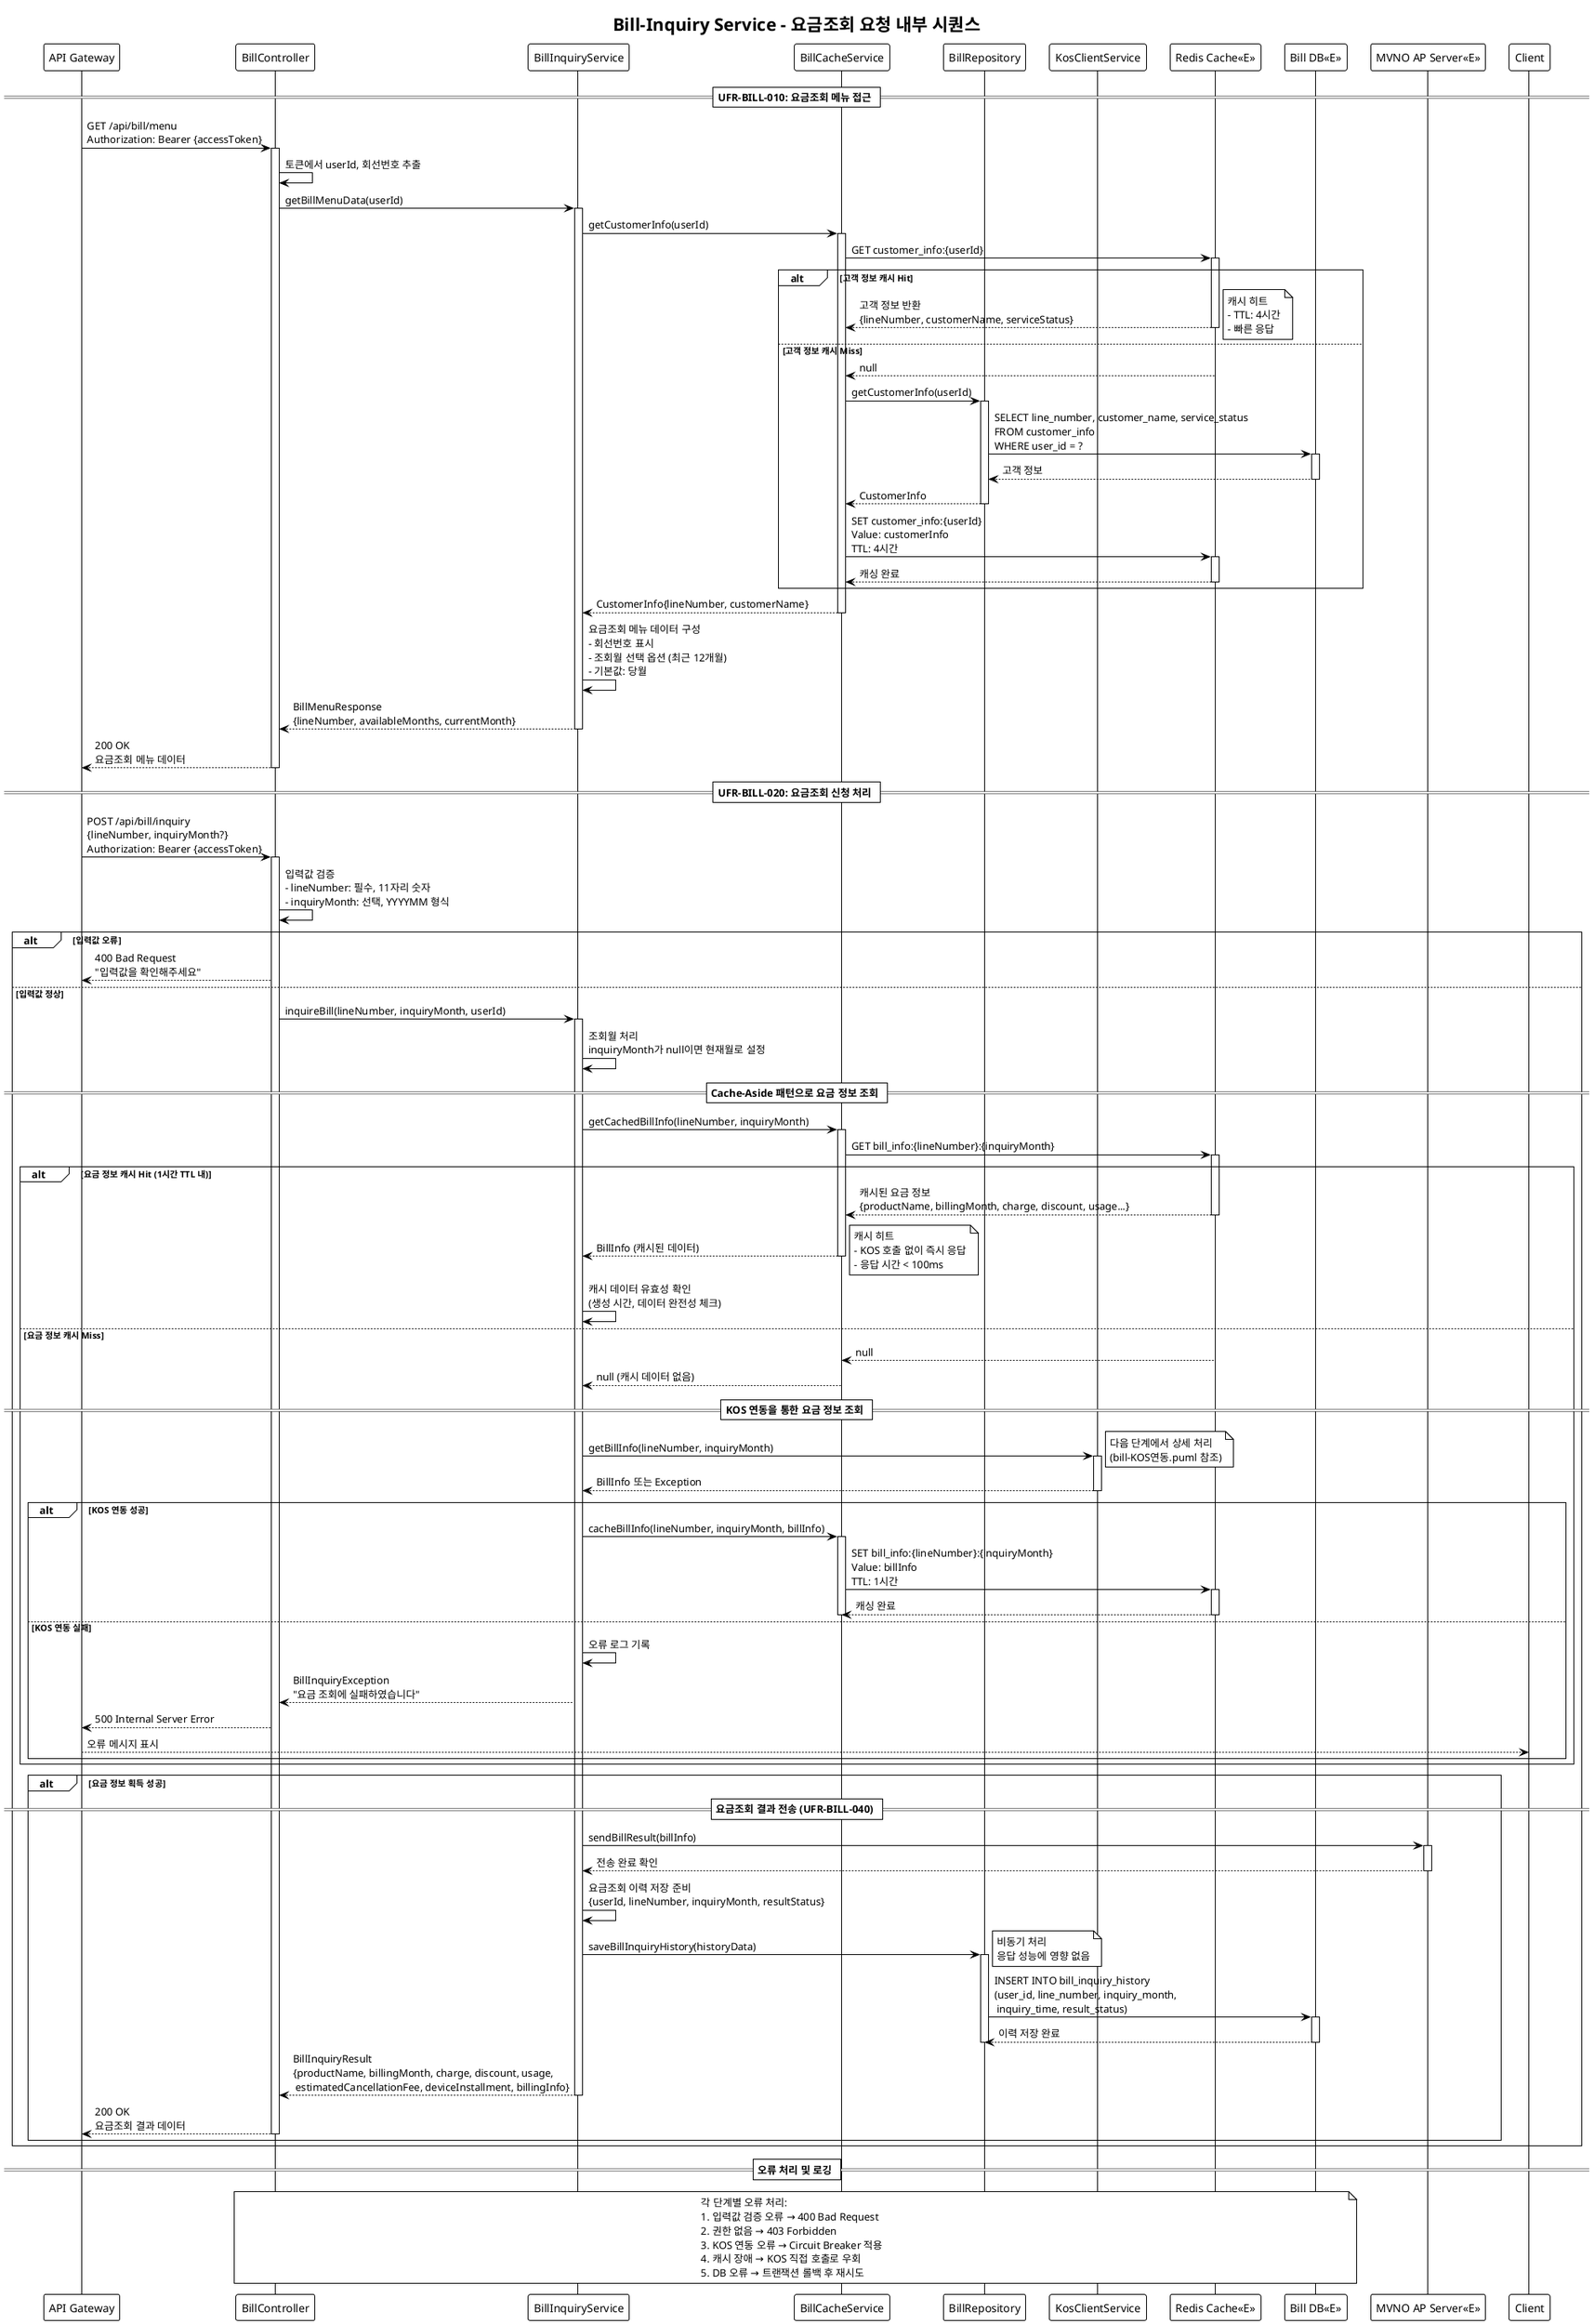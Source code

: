 @startuml
!theme mono
title Bill-Inquiry Service - 요금조회 요청 내부 시퀀스

participant "API Gateway" as Gateway
participant "BillController" as Controller
participant "BillInquiryService" as Service
participant "BillCacheService" as CacheService
participant "BillRepository" as BillRepo
participant "KosClientService" as KosClient
participant "Redis Cache<<E>>" as Redis
participant "Bill DB<<E>>" as BillDB
participant "MVNO AP Server<<E>>" as MVNO

== UFR-BILL-010: 요금조회 메뉴 접근 ==

Gateway -> Controller: GET /api/bill/menu\nAuthorization: Bearer {accessToken}
activate Controller

Controller -> Controller: 토큰에서 userId, 회선번호 추출

Controller -> Service: getBillMenuData(userId)
activate Service

Service -> CacheService: getCustomerInfo(userId)
activate CacheService

CacheService -> Redis: GET customer_info:{userId}
activate Redis

alt 고객 정보 캐시 Hit
    Redis --> CacheService: 고객 정보 반환\n{lineNumber, customerName, serviceStatus}
    deactivate Redis
    note right: 캐시 히트\n- TTL: 4시간\n- 빠른 응답
else 고객 정보 캐시 Miss
    Redis --> CacheService: null
    deactivate Redis
    
    CacheService -> BillRepo: getCustomerInfo(userId)
    activate BillRepo
    BillRepo -> BillDB: SELECT line_number, customer_name, service_status\nFROM customer_info\nWHERE user_id = ?
    activate BillDB
    BillDB --> BillRepo: 고객 정보
    deactivate BillDB
    BillRepo --> CacheService: CustomerInfo
    deactivate BillRepo
    
    CacheService -> Redis: SET customer_info:{userId}\nValue: customerInfo\nTTL: 4시간
    activate Redis
    Redis --> CacheService: 캐싱 완료
    deactivate Redis
end

CacheService --> Service: CustomerInfo{lineNumber, customerName}
deactivate CacheService

Service -> Service: 요금조회 메뉴 데이터 구성\n- 회선번호 표시\n- 조회월 선택 옵션 (최근 12개월)\n- 기본값: 당월

Service --> Controller: BillMenuResponse\n{lineNumber, availableMonths, currentMonth}
deactivate Service

Controller --> Gateway: 200 OK\n요금조회 메뉴 데이터
deactivate Controller

== UFR-BILL-020: 요금조회 신청 처리 ==

Gateway -> Controller: POST /api/bill/inquiry\n{lineNumber, inquiryMonth?}\nAuthorization: Bearer {accessToken}
activate Controller

Controller -> Controller: 입력값 검증\n- lineNumber: 필수, 11자리 숫자\n- inquiryMonth: 선택, YYYYMM 형식

alt 입력값 오류
    Controller --> Gateway: 400 Bad Request\n"입력값을 확인해주세요"
else 입력값 정상
    Controller -> Service: inquireBill(lineNumber, inquiryMonth, userId)
    activate Service
    
    Service -> Service: 조회월 처리\ninquiryMonth가 null이면 현재월로 설정
    
    == Cache-Aside 패턴으로 요금 정보 조회 ==
    
    Service -> CacheService: getCachedBillInfo(lineNumber, inquiryMonth)
    activate CacheService
    
    CacheService -> Redis: GET bill_info:{lineNumber}:{inquiryMonth}
    activate Redis
    
    alt 요금 정보 캐시 Hit (1시간 TTL 내)
        Redis --> CacheService: 캐시된 요금 정보\n{productName, billingMonth, charge, discount, usage...}
        deactivate Redis
        CacheService --> Service: BillInfo (캐시된 데이터)
        deactivate CacheService
        note right: 캐시 히트\n- KOS 호출 없이 즉시 응답\n- 응답 시간 < 100ms
        
        Service -> Service: 캐시 데이터 유효성 확인\n(생성 시간, 데이터 완전성 체크)
        
    else 요금 정보 캐시 Miss
        Redis --> CacheService: null
        deactivate Redis
        CacheService --> Service: null (캐시 데이터 없음)
        deactivate CacheService
        
        == KOS 연동을 통한 요금 정보 조회 ==
        
        Service -> KosClient: getBillInfo(lineNumber, inquiryMonth)
        activate KosClient
        note right: 다음 단계에서 상세 처리\n(bill-KOS연동.puml 참조)
        KosClient --> Service: BillInfo 또는 Exception
        deactivate KosClient
        
        alt KOS 연동 성공
            Service -> CacheService: cacheBillInfo(lineNumber, inquiryMonth, billInfo)
            activate CacheService
            CacheService -> Redis: SET bill_info:{lineNumber}:{inquiryMonth}\nValue: billInfo\nTTL: 1시간
            activate Redis
            Redis --> CacheService: 캐싱 완료
            deactivate Redis
            deactivate CacheService
            
        else KOS 연동 실패
            Service -> Service: 오류 로그 기록
            Service --> Controller: BillInquiryException\n"요금 조회에 실패하였습니다"
            Controller --> Gateway: 500 Internal Server Error
            Gateway --> "Client": 오류 메시지 표시
        end
    end
    
    alt 요금 정보 획득 성공
        == 요금조회 결과 전송 (UFR-BILL-040) ==
        
        Service -> MVNO: sendBillResult(billInfo)
        activate MVNO
        MVNO --> Service: 전송 완료 확인
        deactivate MVNO
        
        Service -> Service: 요금조회 이력 저장 준비\n{userId, lineNumber, inquiryMonth, resultStatus}
        
        Service -> BillRepo: saveBillInquiryHistory(historyData)
        activate BillRepo
        note right: 비동기 처리\n응답 성능에 영향 없음
        BillRepo -> BillDB: INSERT INTO bill_inquiry_history\n(user_id, line_number, inquiry_month, \n inquiry_time, result_status)
        activate BillDB
        BillDB --> BillRepo: 이력 저장 완료
        deactivate BillDB
        deactivate BillRepo
        
        Service --> Controller: BillInquiryResult\n{productName, billingMonth, charge, discount, usage, \n estimatedCancellationFee, deviceInstallment, billingInfo}
        deactivate Service
        
        Controller --> Gateway: 200 OK\n요금조회 결과 데이터
        deactivate Controller
    end
end

== 오류 처리 및 로깅 ==

note over Controller, BillDB
각 단계별 오류 처리:
1. 입력값 검증 오류 → 400 Bad Request
2. 권한 없음 → 403 Forbidden  
3. KOS 연동 오류 → Circuit Breaker 적용
4. 캐시 장애 → KOS 직접 호출로 우회
5. DB 오류 → 트랜잭션 롤백 후 재시도
end note

@enduml